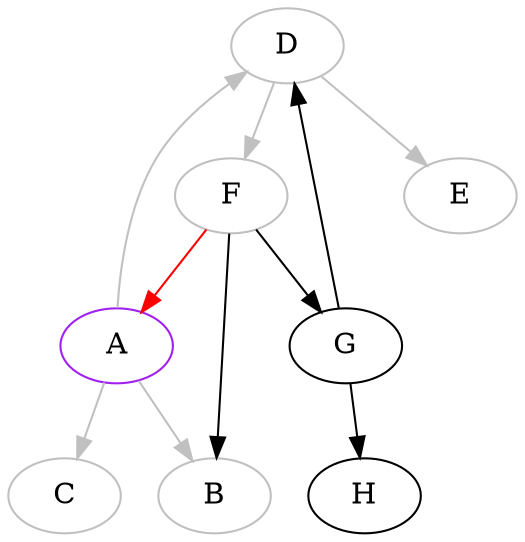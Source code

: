 digraph {
	D [label="D", color="gray"];
	F [label="F", color="gray"];
	H [label="H"];
	A [label="A", color="purple"];
	E [label="E", color="gray"];
	G [label="G"];
	C [label="C", color="gray"];
	B [label="B", color="gray"];
	
	A -> C [color="gray"];
	A -> B [color="gray"];
	D -> E [color="gray"];
	D -> F [color="gray"];
	F -> A [color="red"];
	F -> G;
	F -> B;
	A -> D [color="gray"];
	G -> H;
	G -> D;
}